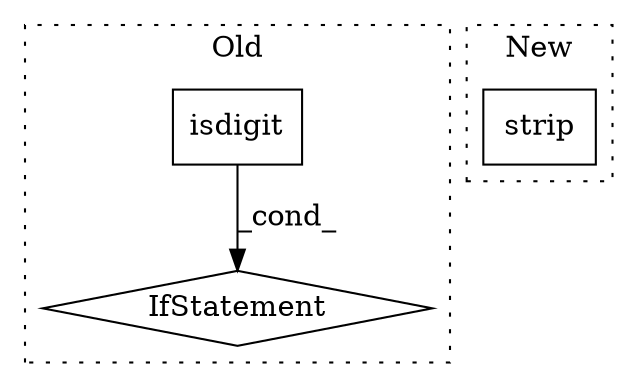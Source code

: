 digraph G {
subgraph cluster0 {
1 [label="isdigit" a="32" s="3238" l="9" shape="box"];
3 [label="IfStatement" a="25" s="3127,3248" l="4,2" shape="diamond"];
label = "Old";
style="dotted";
}
subgraph cluster1 {
2 [label="strip" a="32" s="3691" l="7" shape="box"];
label = "New";
style="dotted";
}
1 -> 3 [label="_cond_"];
}